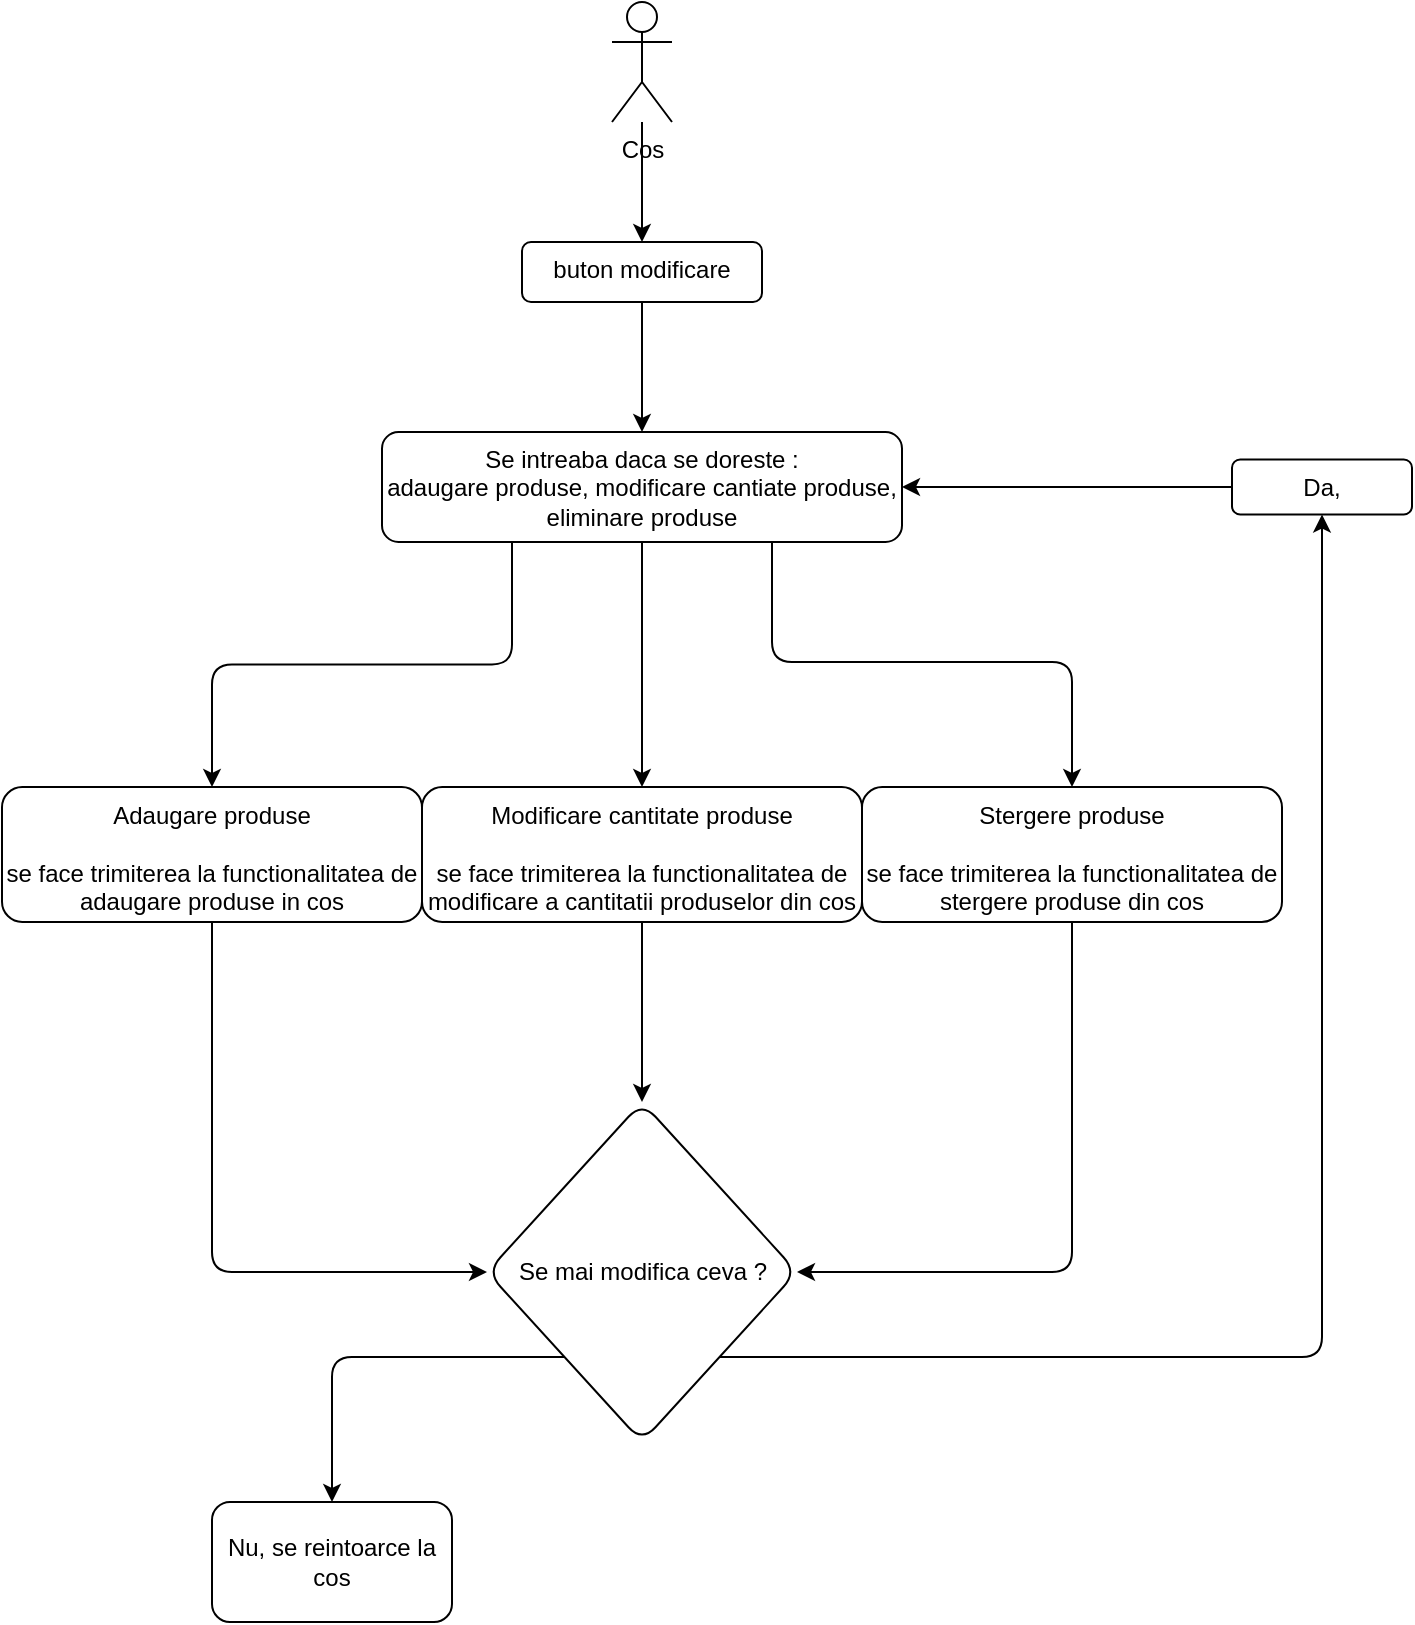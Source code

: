 <mxfile version="20.6.2" type="device"><diagram id="LJnboNAim-blsAQbY6iF" name="Page-1"><mxGraphModel dx="1406" dy="826" grid="1" gridSize="10" guides="1" tooltips="1" connect="1" arrows="1" fold="1" page="1" pageScale="1" pageWidth="850" pageHeight="1100" math="0" shadow="0"><root><mxCell id="0"/><mxCell id="1" parent="0"/><mxCell id="9S0oTTc0XDQY5MdDYj5d-3" value="" style="edgeStyle=orthogonalEdgeStyle;rounded=1;orthogonalLoop=1;jettySize=auto;html=1;" edge="1" parent="1" source="9S0oTTc0XDQY5MdDYj5d-1" target="9S0oTTc0XDQY5MdDYj5d-2"><mxGeometry relative="1" as="geometry"/></mxCell><mxCell id="9S0oTTc0XDQY5MdDYj5d-1" value="Cos&lt;br&gt;" style="shape=umlActor;verticalLabelPosition=bottom;verticalAlign=top;html=1;outlineConnect=0;rounded=1;" vertex="1" parent="1"><mxGeometry x="370" y="60" width="30" height="60" as="geometry"/></mxCell><mxCell id="9S0oTTc0XDQY5MdDYj5d-5" value="" style="edgeStyle=orthogonalEdgeStyle;rounded=1;orthogonalLoop=1;jettySize=auto;html=1;" edge="1" parent="1" source="9S0oTTc0XDQY5MdDYj5d-2" target="9S0oTTc0XDQY5MdDYj5d-4"><mxGeometry relative="1" as="geometry"/></mxCell><mxCell id="9S0oTTc0XDQY5MdDYj5d-2" value="buton modificare&lt;br&gt;" style="whiteSpace=wrap;html=1;verticalAlign=top;rounded=1;" vertex="1" parent="1"><mxGeometry x="325" y="180" width="120" height="30" as="geometry"/></mxCell><mxCell id="9S0oTTc0XDQY5MdDYj5d-7" style="edgeStyle=orthogonalEdgeStyle;rounded=1;orthogonalLoop=1;jettySize=auto;html=1;exitX=0.75;exitY=1;exitDx=0;exitDy=0;entryX=0.5;entryY=0;entryDx=0;entryDy=0;" edge="1" parent="1" source="9S0oTTc0XDQY5MdDYj5d-4" target="9S0oTTc0XDQY5MdDYj5d-13"><mxGeometry relative="1" as="geometry"><mxPoint x="600" y="430" as="targetPoint"/><Array as="points"><mxPoint x="450" y="390"/><mxPoint x="600" y="390"/></Array></mxGeometry></mxCell><mxCell id="9S0oTTc0XDQY5MdDYj5d-9" value="" style="edgeStyle=orthogonalEdgeStyle;rounded=1;orthogonalLoop=1;jettySize=auto;html=1;" edge="1" parent="1" source="9S0oTTc0XDQY5MdDYj5d-4" target="9S0oTTc0XDQY5MdDYj5d-8"><mxGeometry relative="1" as="geometry"/></mxCell><mxCell id="9S0oTTc0XDQY5MdDYj5d-11" style="edgeStyle=orthogonalEdgeStyle;rounded=1;orthogonalLoop=1;jettySize=auto;html=1;exitX=0.25;exitY=1;exitDx=0;exitDy=0;entryX=0.5;entryY=0;entryDx=0;entryDy=0;" edge="1" parent="1" source="9S0oTTc0XDQY5MdDYj5d-4" target="9S0oTTc0XDQY5MdDYj5d-10"><mxGeometry relative="1" as="geometry"/></mxCell><mxCell id="9S0oTTc0XDQY5MdDYj5d-4" value="Se intreaba daca se doreste :&lt;br&gt;adaugare produse, modificare cantiate produse, eliminare produse" style="whiteSpace=wrap;html=1;verticalAlign=top;rounded=1;" vertex="1" parent="1"><mxGeometry x="255" y="275" width="260" height="55" as="geometry"/></mxCell><mxCell id="9S0oTTc0XDQY5MdDYj5d-21" style="edgeStyle=orthogonalEdgeStyle;orthogonalLoop=1;jettySize=auto;html=1;entryX=0.5;entryY=0;entryDx=0;entryDy=0;rounded=1;" edge="1" parent="1" source="9S0oTTc0XDQY5MdDYj5d-8" target="9S0oTTc0XDQY5MdDYj5d-17"><mxGeometry relative="1" as="geometry"/></mxCell><mxCell id="9S0oTTc0XDQY5MdDYj5d-8" value="Modificare cantitate produse&lt;br&gt;&lt;br&gt;se face trimiterea la functionalitatea de modificare a cantitatii produselor din cos" style="whiteSpace=wrap;html=1;verticalAlign=top;rounded=1;" vertex="1" parent="1"><mxGeometry x="275" y="452.5" width="220" height="67.5" as="geometry"/></mxCell><mxCell id="9S0oTTc0XDQY5MdDYj5d-20" style="edgeStyle=orthogonalEdgeStyle;orthogonalLoop=1;jettySize=auto;html=1;entryX=0;entryY=0.5;entryDx=0;entryDy=0;exitX=0.5;exitY=1;exitDx=0;exitDy=0;rounded=1;" edge="1" parent="1" source="9S0oTTc0XDQY5MdDYj5d-10" target="9S0oTTc0XDQY5MdDYj5d-17"><mxGeometry relative="1" as="geometry"/></mxCell><mxCell id="9S0oTTc0XDQY5MdDYj5d-10" value="Adaugare produse&lt;br&gt;&lt;br&gt;se face trimiterea la functionalitatea de adaugare produse in cos" style="whiteSpace=wrap;html=1;verticalAlign=top;rounded=1;" vertex="1" parent="1"><mxGeometry x="65" y="452.5" width="210" height="67.5" as="geometry"/></mxCell><mxCell id="9S0oTTc0XDQY5MdDYj5d-22" style="edgeStyle=orthogonalEdgeStyle;orthogonalLoop=1;jettySize=auto;html=1;entryX=1;entryY=0.5;entryDx=0;entryDy=0;rounded=1;" edge="1" parent="1" source="9S0oTTc0XDQY5MdDYj5d-13" target="9S0oTTc0XDQY5MdDYj5d-17"><mxGeometry relative="1" as="geometry"><Array as="points"><mxPoint x="600" y="695"/></Array></mxGeometry></mxCell><mxCell id="9S0oTTc0XDQY5MdDYj5d-13" value="Stergere produse&lt;br&gt;&lt;br&gt;se face trimiterea la functionalitatea de stergere produse din cos" style="whiteSpace=wrap;html=1;verticalAlign=top;rounded=1;" vertex="1" parent="1"><mxGeometry x="495" y="452.5" width="210" height="67.5" as="geometry"/></mxCell><mxCell id="9S0oTTc0XDQY5MdDYj5d-23" style="edgeStyle=orthogonalEdgeStyle;orthogonalLoop=1;jettySize=auto;html=1;exitX=0;exitY=1;exitDx=0;exitDy=0;rounded=1;" edge="1" parent="1" source="9S0oTTc0XDQY5MdDYj5d-17" target="9S0oTTc0XDQY5MdDYj5d-24"><mxGeometry relative="1" as="geometry"><mxPoint x="230" y="840" as="targetPoint"/></mxGeometry></mxCell><mxCell id="9S0oTTc0XDQY5MdDYj5d-28" style="edgeStyle=orthogonalEdgeStyle;orthogonalLoop=1;jettySize=auto;html=1;exitX=1;exitY=1;exitDx=0;exitDy=0;entryX=0.5;entryY=1;entryDx=0;entryDy=0;rounded=1;" edge="1" parent="1" source="9S0oTTc0XDQY5MdDYj5d-17" target="9S0oTTc0XDQY5MdDYj5d-25"><mxGeometry relative="1" as="geometry"/></mxCell><mxCell id="9S0oTTc0XDQY5MdDYj5d-17" value="Se mai modifica ceva ?" style="rhombus;whiteSpace=wrap;html=1;rounded=1;" vertex="1" parent="1"><mxGeometry x="307.5" y="610" width="155" height="170" as="geometry"/></mxCell><mxCell id="9S0oTTc0XDQY5MdDYj5d-24" value="Nu, se reintoarce la cos" style="rounded=1;whiteSpace=wrap;html=1;" vertex="1" parent="1"><mxGeometry x="170" y="810" width="120" height="60" as="geometry"/></mxCell><mxCell id="9S0oTTc0XDQY5MdDYj5d-27" style="edgeStyle=orthogonalEdgeStyle;orthogonalLoop=1;jettySize=auto;html=1;entryX=1;entryY=0.5;entryDx=0;entryDy=0;rounded=1;" edge="1" parent="1" source="9S0oTTc0XDQY5MdDYj5d-25" target="9S0oTTc0XDQY5MdDYj5d-4"><mxGeometry relative="1" as="geometry"/></mxCell><mxCell id="9S0oTTc0XDQY5MdDYj5d-25" value="Da," style="rounded=1;whiteSpace=wrap;html=1;" vertex="1" parent="1"><mxGeometry x="680" y="288.75" width="90" height="27.5" as="geometry"/></mxCell></root></mxGraphModel></diagram></mxfile>
